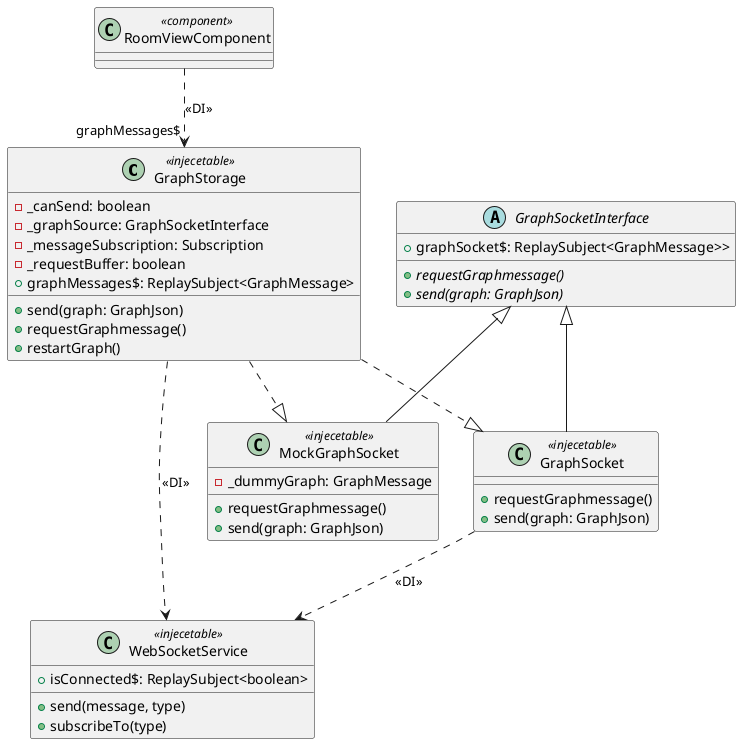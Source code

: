 @startuml

class GraphStorage <<injecetable>> {
  - _canSend: boolean
  - _graphSource: GraphSocketInterface
  - _messageSubscription: Subscription
  - _requestBuffer: boolean
  + graphMessages$: ReplaySubject<GraphMessage>
  + send(graph: GraphJson)
  + requestGraphmessage()
  + restartGraph()
}

abstract class GraphSocketInterface {
  + graphSocket$: ReplaySubject<GraphMessage>>
  + {abstract} requestGraphmessage()
  + {abstract} send(graph: GraphJson)
}

class GraphSocket <<injecetable>> extends GraphSocketInterface {
  + requestGraphmessage()
  + send(graph: GraphJson)
}

class MockGraphSocket <<injecetable>> extends GraphSocketInterface {
  - _dummyGraph: GraphMessage
  + requestGraphmessage()
  + send(graph: GraphJson)
}

class RoomViewComponent <<component>> {
}

class WebSocketService <<injecetable>> {
  + isConnected$: ReplaySubject<boolean>
  + send(message, type)
  + subscribeTo(type)
}

GraphSocket ..> WebSocketService : <<DI>>
GraphStorage ..> WebSocketService : <<DI>>
GraphStorage ..|> GraphSocket
GraphStorage ..|> MockGraphSocket

RoomViewComponent ..> "graphMessages$" GraphStorage : <<DI>>


@enduml
